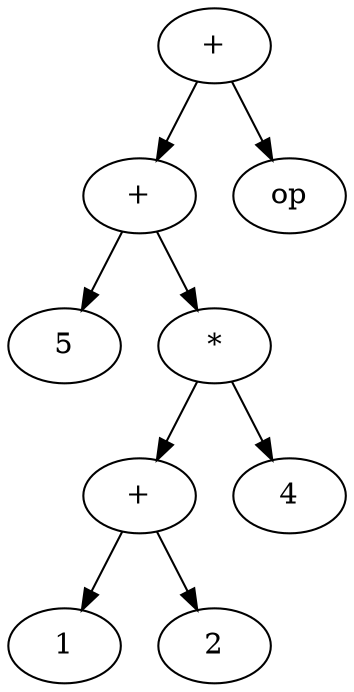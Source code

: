 digraph dot
{
	node1[label="+"];
	node2[label="+"];
	node3[label="5"];
	node4[label="*"];
	node5[label="+"];
	node6[label="1"];
	node7[label="2"];
	node8[label="4"];
	node9[label="op"];
	node2 -> node3;
	node5 -> node6;
	node5 -> node7;
	node4 -> node5;
	node4 -> node8;
	node2 -> node4;
	node1 -> node2;
	node1 -> node9;
}